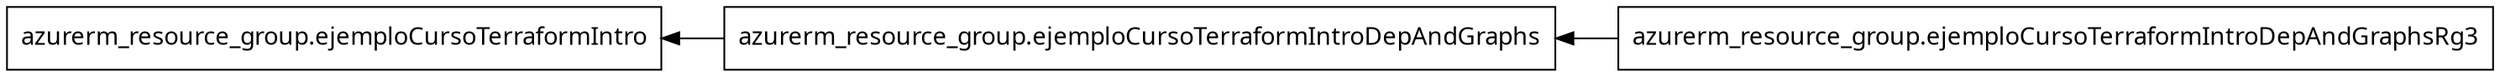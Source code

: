 digraph G {
  rankdir = "RL";
  node [shape = rect, fontname = "sans-serif"];
  "azurerm_resource_group.ejemploCursoTerraformIntro" [label="azurerm_resource_group.ejemploCursoTerraformIntro"];
  "azurerm_resource_group.ejemploCursoTerraformIntroDepAndGraphs" [label="azurerm_resource_group.ejemploCursoTerraformIntroDepAndGraphs"];
  "azurerm_resource_group.ejemploCursoTerraformIntroDepAndGraphsRg3" [label="azurerm_resource_group.ejemploCursoTerraformIntroDepAndGraphsRg3"];
  "azurerm_resource_group.ejemploCursoTerraformIntroDepAndGraphs" -> "azurerm_resource_group.ejemploCursoTerraformIntro";
  "azurerm_resource_group.ejemploCursoTerraformIntroDepAndGraphsRg3" -> "azurerm_resource_group.ejemploCursoTerraformIntroDepAndGraphs";
}
